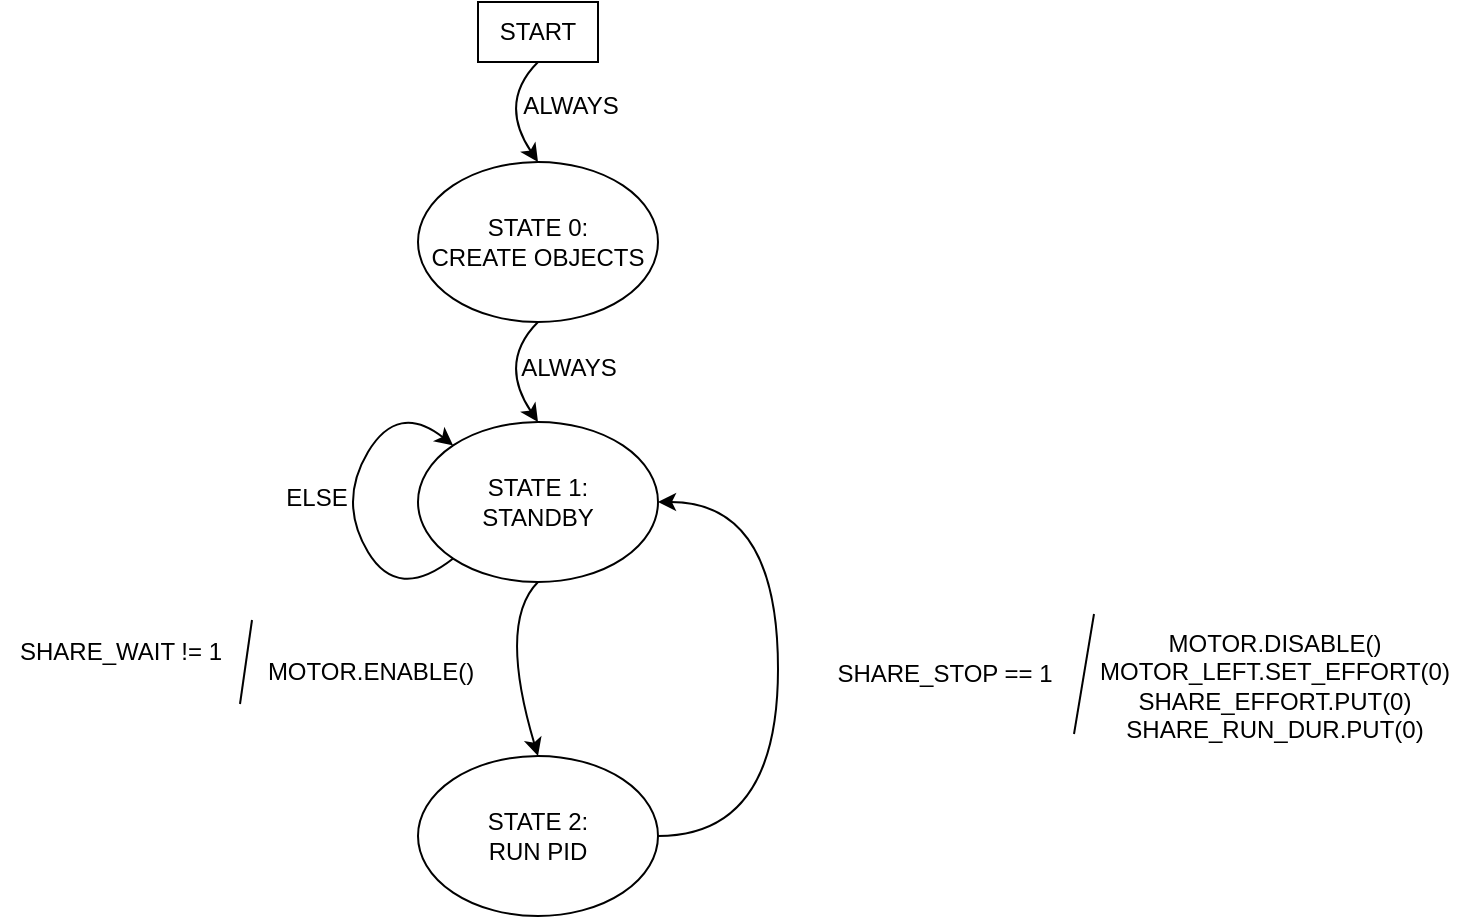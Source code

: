 <mxfile version="26.0.14">
  <diagram name="Page-1" id="CH_rz6mtZmloL91EuGOy">
    <mxGraphModel dx="712" dy="943" grid="1" gridSize="10" guides="1" tooltips="1" connect="1" arrows="1" fold="1" page="1" pageScale="1" pageWidth="850" pageHeight="1100" math="0" shadow="0">
      <root>
        <mxCell id="0" />
        <mxCell id="1" parent="0" />
        <mxCell id="OAEr4lpNUEm3LDWk9QwF-1" value="&lt;div&gt;STATE 0:&lt;/div&gt;&lt;div&gt;CREATE OBJECTS&lt;br&gt;&lt;/div&gt;" style="ellipse;whiteSpace=wrap;html=1;" parent="1" vertex="1">
          <mxGeometry x="360" y="330" width="120" height="80" as="geometry" />
        </mxCell>
        <mxCell id="OAEr4lpNUEm3LDWk9QwF-2" value="START" style="rounded=0;whiteSpace=wrap;html=1;" parent="1" vertex="1">
          <mxGeometry x="390" y="250" width="60" height="30" as="geometry" />
        </mxCell>
        <mxCell id="OAEr4lpNUEm3LDWk9QwF-3" value="&lt;div&gt;STATE 1:&lt;/div&gt;&lt;div&gt;STANDBY&lt;br&gt;&lt;/div&gt;" style="ellipse;whiteSpace=wrap;html=1;" parent="1" vertex="1">
          <mxGeometry x="360" y="460" width="120" height="80" as="geometry" />
        </mxCell>
        <mxCell id="OAEr4lpNUEm3LDWk9QwF-12" style="edgeStyle=orthogonalEdgeStyle;rounded=0;orthogonalLoop=1;jettySize=auto;html=1;exitX=1;exitY=0.5;exitDx=0;exitDy=0;entryX=1;entryY=0.5;entryDx=0;entryDy=0;curved=1;" parent="1" source="OAEr4lpNUEm3LDWk9QwF-4" target="OAEr4lpNUEm3LDWk9QwF-3" edge="1">
          <mxGeometry relative="1" as="geometry">
            <Array as="points">
              <mxPoint x="540" y="667" />
              <mxPoint x="540" y="500" />
            </Array>
          </mxGeometry>
        </mxCell>
        <mxCell id="OAEr4lpNUEm3LDWk9QwF-4" value="STATE 2: &lt;br&gt;RUN PID" style="ellipse;whiteSpace=wrap;html=1;" parent="1" vertex="1">
          <mxGeometry x="360" y="627" width="120" height="80" as="geometry" />
        </mxCell>
        <mxCell id="OAEr4lpNUEm3LDWk9QwF-9" value="ALWAYS" style="text;html=1;align=center;verticalAlign=middle;resizable=0;points=[];autosize=1;strokeColor=none;fillColor=none;" parent="1" vertex="1">
          <mxGeometry x="400" y="418" width="70" height="30" as="geometry" />
        </mxCell>
        <mxCell id="OAEr4lpNUEm3LDWk9QwF-11" value="SHARE_WAIT != 1" style="text;html=1;align=center;verticalAlign=middle;resizable=0;points=[];autosize=1;strokeColor=none;fillColor=none;" parent="1" vertex="1">
          <mxGeometry x="151" y="560" width="120" height="30" as="geometry" />
        </mxCell>
        <mxCell id="OAEr4lpNUEm3LDWk9QwF-14" value="" style="curved=1;endArrow=classic;html=1;rounded=0;entryX=0.5;entryY=0;entryDx=0;entryDy=0;exitX=0.5;exitY=1;exitDx=0;exitDy=0;" parent="1" source="OAEr4lpNUEm3LDWk9QwF-2" target="OAEr4lpNUEm3LDWk9QwF-1" edge="1">
          <mxGeometry width="50" height="50" relative="1" as="geometry">
            <mxPoint x="350" y="350" as="sourcePoint" />
            <mxPoint x="400" y="300" as="targetPoint" />
            <Array as="points">
              <mxPoint x="400" y="300" />
            </Array>
          </mxGeometry>
        </mxCell>
        <mxCell id="OAEr4lpNUEm3LDWk9QwF-17" value="" style="curved=1;endArrow=classic;html=1;rounded=0;entryX=0.5;entryY=0;entryDx=0;entryDy=0;exitX=0.5;exitY=1;exitDx=0;exitDy=0;" parent="1" source="OAEr4lpNUEm3LDWk9QwF-1" target="OAEr4lpNUEm3LDWk9QwF-3" edge="1">
          <mxGeometry width="50" height="50" relative="1" as="geometry">
            <mxPoint x="400" y="398" as="sourcePoint" />
            <mxPoint x="400" y="448" as="targetPoint" />
            <Array as="points">
              <mxPoint x="400" y="430" />
            </Array>
          </mxGeometry>
        </mxCell>
        <mxCell id="OAEr4lpNUEm3LDWk9QwF-18" value="ALWAYS" style="text;html=1;align=center;verticalAlign=middle;resizable=0;points=[];autosize=1;strokeColor=none;fillColor=none;" parent="1" vertex="1">
          <mxGeometry x="401" y="287" width="70" height="30" as="geometry" />
        </mxCell>
        <mxCell id="OAEr4lpNUEm3LDWk9QwF-19" value="" style="curved=1;endArrow=classic;html=1;rounded=0;entryX=0.5;entryY=0;entryDx=0;entryDy=0;exitX=0.5;exitY=1;exitDx=0;exitDy=0;" parent="1" source="OAEr4lpNUEm3LDWk9QwF-3" target="OAEr4lpNUEm3LDWk9QwF-4" edge="1">
          <mxGeometry width="50" height="50" relative="1" as="geometry">
            <mxPoint x="410" y="525" as="sourcePoint" />
            <mxPoint x="410" y="575" as="targetPoint" />
            <Array as="points">
              <mxPoint x="400" y="560" />
            </Array>
          </mxGeometry>
        </mxCell>
        <mxCell id="OAEr4lpNUEm3LDWk9QwF-20" value="SHARE_STOP == 1" style="text;html=1;align=center;verticalAlign=middle;resizable=0;points=[];autosize=1;strokeColor=none;fillColor=none;" parent="1" vertex="1">
          <mxGeometry x="558" y="571" width="130" height="30" as="geometry" />
        </mxCell>
        <mxCell id="OAEr4lpNUEm3LDWk9QwF-23" value="" style="curved=1;endArrow=classic;html=1;rounded=0;exitX=0;exitY=1;exitDx=0;exitDy=0;entryX=0;entryY=0;entryDx=0;entryDy=0;" parent="1" source="OAEr4lpNUEm3LDWk9QwF-3" target="OAEr4lpNUEm3LDWk9QwF-3" edge="1">
          <mxGeometry width="50" height="50" relative="1" as="geometry">
            <mxPoint x="350" y="530" as="sourcePoint" />
            <mxPoint x="400" y="480" as="targetPoint" />
            <Array as="points">
              <mxPoint x="350" y="550" />
              <mxPoint x="320" y="500" />
              <mxPoint x="350" y="450" />
            </Array>
          </mxGeometry>
        </mxCell>
        <mxCell id="OAEr4lpNUEm3LDWk9QwF-24" value="ELSE" style="text;html=1;align=center;verticalAlign=middle;resizable=0;points=[];autosize=1;strokeColor=none;fillColor=none;" parent="1" vertex="1">
          <mxGeometry x="284" y="483" width="50" height="30" as="geometry" />
        </mxCell>
        <mxCell id="OAEr4lpNUEm3LDWk9QwF-25" value="MOTOR.DISABLE()&lt;br&gt;&lt;div&gt;MOTOR_LEFT.SET_EFFORT(0)&lt;br&gt;&lt;/div&gt;&lt;div&gt;SHARE_EFFORT.PUT(0)&lt;/div&gt;&lt;div&gt;&lt;div&gt;SHARE_RUN_DUR.PUT(0)&lt;br&gt;&lt;/div&gt;&lt;/div&gt;" style="text;html=1;align=center;verticalAlign=middle;resizable=0;points=[];autosize=1;strokeColor=none;fillColor=none;" parent="1" vertex="1">
          <mxGeometry x="688" y="557" width="200" height="70" as="geometry" />
        </mxCell>
        <mxCell id="OAEr4lpNUEm3LDWk9QwF-26" value="" style="endArrow=none;html=1;rounded=0;" parent="1" edge="1">
          <mxGeometry width="50" height="50" relative="1" as="geometry">
            <mxPoint x="688" y="616" as="sourcePoint" />
            <mxPoint x="698" y="556" as="targetPoint" />
          </mxGeometry>
        </mxCell>
        <mxCell id="zEx5gcNuVbIrO3sxtCNw-2" value="&lt;div&gt;MOTOR.ENABLE()&lt;/div&gt;" style="text;html=1;align=center;verticalAlign=middle;resizable=0;points=[];autosize=1;strokeColor=none;fillColor=none;" parent="1" vertex="1">
          <mxGeometry x="271" y="570" width="130" height="30" as="geometry" />
        </mxCell>
        <mxCell id="zEx5gcNuVbIrO3sxtCNw-3" value="" style="endArrow=none;html=1;rounded=0;" parent="1" edge="1">
          <mxGeometry width="50" height="50" relative="1" as="geometry">
            <mxPoint x="271" y="601" as="sourcePoint" />
            <mxPoint x="277" y="559" as="targetPoint" />
          </mxGeometry>
        </mxCell>
      </root>
    </mxGraphModel>
  </diagram>
</mxfile>
